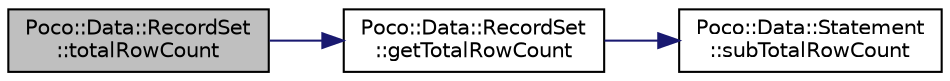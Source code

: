 digraph "Poco::Data::RecordSet::totalRowCount"
{
 // LATEX_PDF_SIZE
  edge [fontname="Helvetica",fontsize="10",labelfontname="Helvetica",labelfontsize="10"];
  node [fontname="Helvetica",fontsize="10",shape=record];
  rankdir="LR";
  Node1 [label="Poco::Data::RecordSet\l::totalRowCount",height=0.2,width=0.4,color="black", fillcolor="grey75", style="filled", fontcolor="black",tooltip=" "];
  Node1 -> Node2 [color="midnightblue",fontsize="10",style="solid",fontname="Helvetica"];
  Node2 [label="Poco::Data::RecordSet\l::getTotalRowCount",height=0.2,width=0.4,color="black", fillcolor="white", style="filled",URL="$classPoco_1_1Data_1_1RecordSet.html#a6f4302e37285b51e91b5ec8a57b597b9",tooltip="Replaced with subTotalRowCount() and getTotalRowCount()."];
  Node2 -> Node3 [color="midnightblue",fontsize="10",style="solid",fontname="Helvetica"];
  Node3 [label="Poco::Data::Statement\l::subTotalRowCount",height=0.2,width=0.4,color="black", fillcolor="white", style="filled",URL="$classPoco_1_1Data_1_1Statement.html#aa78745de29b616f39cb31a0ac4f5a999",tooltip=" "];
}
